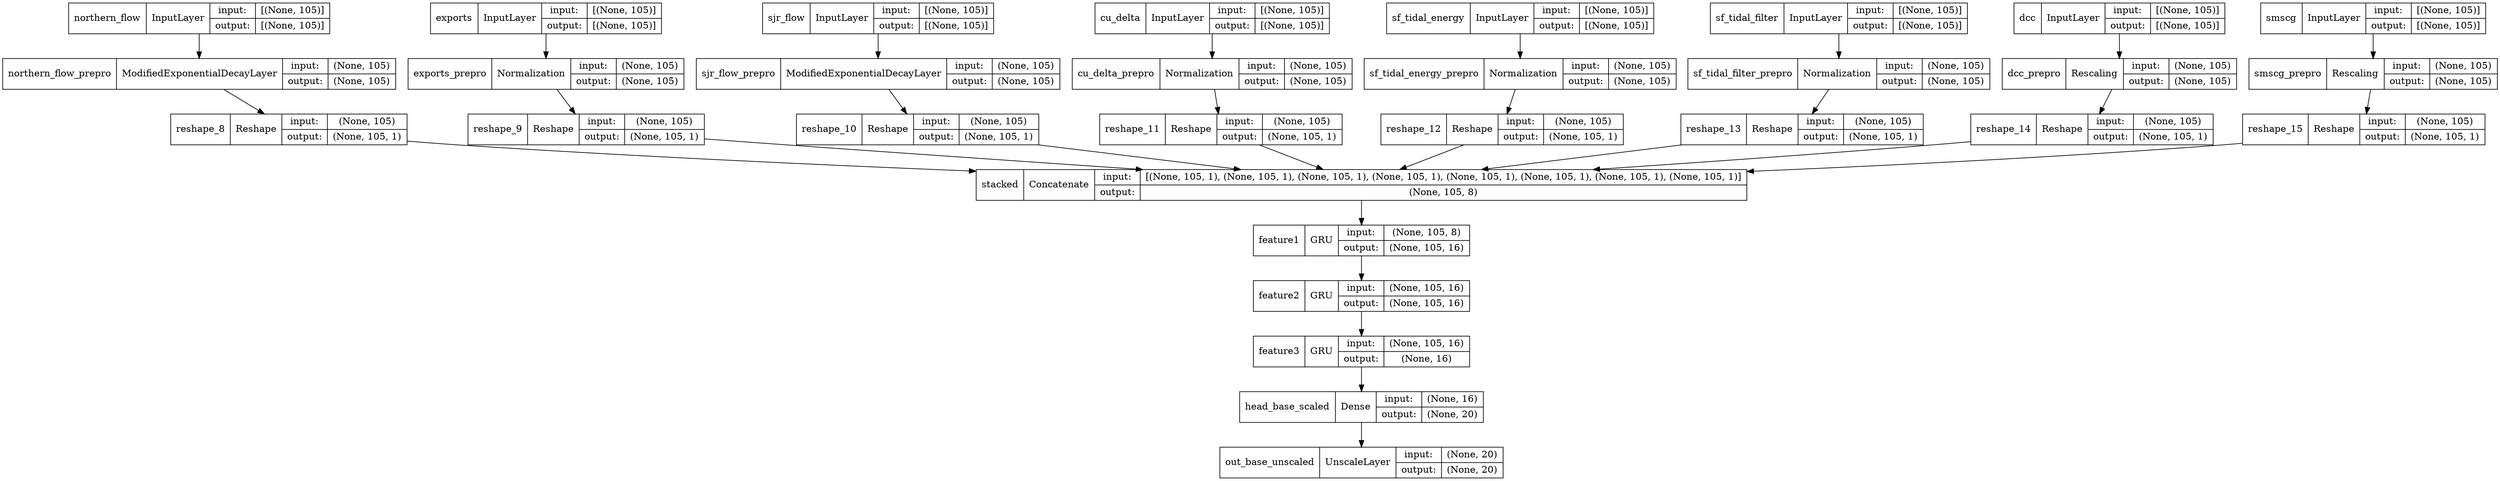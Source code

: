 digraph G {
rankdir=TB;
concentrate=true;
dpi=120;
node [shape=record];
6049119392 [label="northern_flow|InputLayer\n|{input:|output:}|{{[(None, 105)]}|{[(None, 105)]}}"];
6046370832 [label="exports|InputLayer\n|{input:|output:}|{{[(None, 105)]}|{[(None, 105)]}}"];
6042983440 [label="sjr_flow|InputLayer\n|{input:|output:}|{{[(None, 105)]}|{[(None, 105)]}}"];
6033037632 [label="cu_delta|InputLayer\n|{input:|output:}|{{[(None, 105)]}|{[(None, 105)]}}"];
6028939120 [label="sf_tidal_energy|InputLayer\n|{input:|output:}|{{[(None, 105)]}|{[(None, 105)]}}"];
6033099936 [label="sf_tidal_filter|InputLayer\n|{input:|output:}|{{[(None, 105)]}|{[(None, 105)]}}"];
6049040848 [label="dcc|InputLayer\n|{input:|output:}|{{[(None, 105)]}|{[(None, 105)]}}"];
6034706976 [label="smscg|InputLayer\n|{input:|output:}|{{[(None, 105)]}|{[(None, 105)]}}"];
6034708608 [label="northern_flow_prepro|ModifiedExponentialDecayLayer\n|{input:|output:}|{{(None, 105)}|{(None, 105)}}"];
6033098784 [label="exports_prepro|Normalization\n|{input:|output:}|{{(None, 105)}|{(None, 105)}}"];
6033877264 [label="sjr_flow_prepro|ModifiedExponentialDecayLayer\n|{input:|output:}|{{(None, 105)}|{(None, 105)}}"];
6034709616 [label="cu_delta_prepro|Normalization\n|{input:|output:}|{{(None, 105)}|{(None, 105)}}"];
6070787136 [label="sf_tidal_energy_prepro|Normalization\n|{input:|output:}|{{(None, 105)}|{(None, 105)}}"];
6082449120 [label="sf_tidal_filter_prepro|Normalization\n|{input:|output:}|{{(None, 105)}|{(None, 105)}}"];
6086747568 [label="dcc_prepro|Rescaling\n|{input:|output:}|{{(None, 105)}|{(None, 105)}}"];
6055456928 [label="smscg_prepro|Rescaling\n|{input:|output:}|{{(None, 105)}|{(None, 105)}}"];
6070954064 [label="reshape_8|Reshape\n|{input:|output:}|{{(None, 105)}|{(None, 105, 1)}}"];
6070815616 [label="reshape_9|Reshape\n|{input:|output:}|{{(None, 105)}|{(None, 105, 1)}}"];
6034200224 [label="reshape_10|Reshape\n|{input:|output:}|{{(None, 105)}|{(None, 105, 1)}}"];
6048267616 [label="reshape_11|Reshape\n|{input:|output:}|{{(None, 105)}|{(None, 105, 1)}}"];
6048264448 [label="reshape_12|Reshape\n|{input:|output:}|{{(None, 105)}|{(None, 105, 1)}}"];
6070313408 [label="reshape_13|Reshape\n|{input:|output:}|{{(None, 105)}|{(None, 105, 1)}}"];
6070813360 [label="reshape_14|Reshape\n|{input:|output:}|{{(None, 105)}|{(None, 105, 1)}}"];
6046610384 [label="reshape_15|Reshape\n|{input:|output:}|{{(None, 105)}|{(None, 105, 1)}}"];
6051957920 [label="stacked|Concatenate\n|{input:|output:}|{{[(None, 105, 1), (None, 105, 1), (None, 105, 1), (None, 105, 1), (None, 105, 1), (None, 105, 1), (None, 105, 1), (None, 105, 1)]}|{(None, 105, 8)}}"];
6070953872 [label="feature1|GRU\n|{input:|output:}|{{(None, 105, 8)}|{(None, 105, 16)}}"];
6046776912 [label="feature2|GRU\n|{input:|output:}|{{(None, 105, 16)}|{(None, 105, 16)}}"];
6070952528 [label="feature3|GRU\n|{input:|output:}|{{(None, 105, 16)}|{(None, 16)}}"];
6033890320 [label="head_base_scaled|Dense\n|{input:|output:}|{{(None, 16)}|{(None, 20)}}"];
6034708080 [label="out_base_unscaled|UnscaleLayer\n|{input:|output:}|{{(None, 20)}|{(None, 20)}}"];
6049119392 -> 6034708608;
6046370832 -> 6033098784;
6042983440 -> 6033877264;
6033037632 -> 6034709616;
6028939120 -> 6070787136;
6033099936 -> 6082449120;
6049040848 -> 6086747568;
6034706976 -> 6055456928;
6034708608 -> 6070954064;
6033098784 -> 6070815616;
6033877264 -> 6034200224;
6034709616 -> 6048267616;
6070787136 -> 6048264448;
6082449120 -> 6070313408;
6086747568 -> 6070813360;
6055456928 -> 6046610384;
6070954064 -> 6051957920;
6070815616 -> 6051957920;
6034200224 -> 6051957920;
6048267616 -> 6051957920;
6048264448 -> 6051957920;
6070313408 -> 6051957920;
6070813360 -> 6051957920;
6046610384 -> 6051957920;
6051957920 -> 6070953872;
6070953872 -> 6046776912;
6046776912 -> 6070952528;
6070952528 -> 6033890320;
6033890320 -> 6034708080;
}
